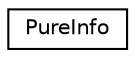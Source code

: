 digraph "Graphical Class Hierarchy"
{
  edge [fontname="Helvetica",fontsize="10",labelfontname="Helvetica",labelfontsize="10"];
  node [fontname="Helvetica",fontsize="10",shape=record];
  rankdir="LR";
  Node0 [label="PureInfo",height=0.2,width=0.4,color="black", fillcolor="white", style="filled",URL="$struct_pure_info.html"];
}
